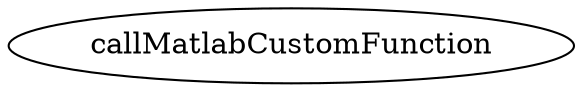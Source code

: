 /* Created by mdot for Matlab */
digraph m2html {

  callMatlabCustomFunction [URL="callMatlabCustomFunction.html"];
}